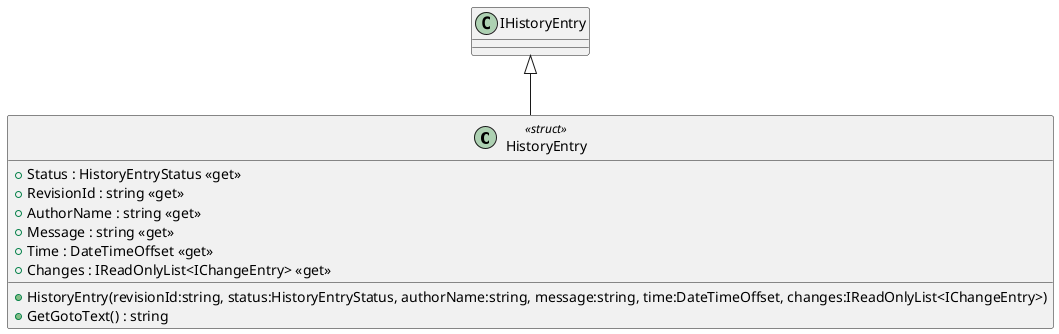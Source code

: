 @startuml
class HistoryEntry <<struct>> {
    + HistoryEntry(revisionId:string, status:HistoryEntryStatus, authorName:string, message:string, time:DateTimeOffset, changes:IReadOnlyList<IChangeEntry>)
    + Status : HistoryEntryStatus <<get>>
    + RevisionId : string <<get>>
    + AuthorName : string <<get>>
    + Message : string <<get>>
    + Time : DateTimeOffset <<get>>
    + Changes : IReadOnlyList<IChangeEntry> <<get>>
    + GetGotoText() : string
}
IHistoryEntry <|-- HistoryEntry
@enduml
